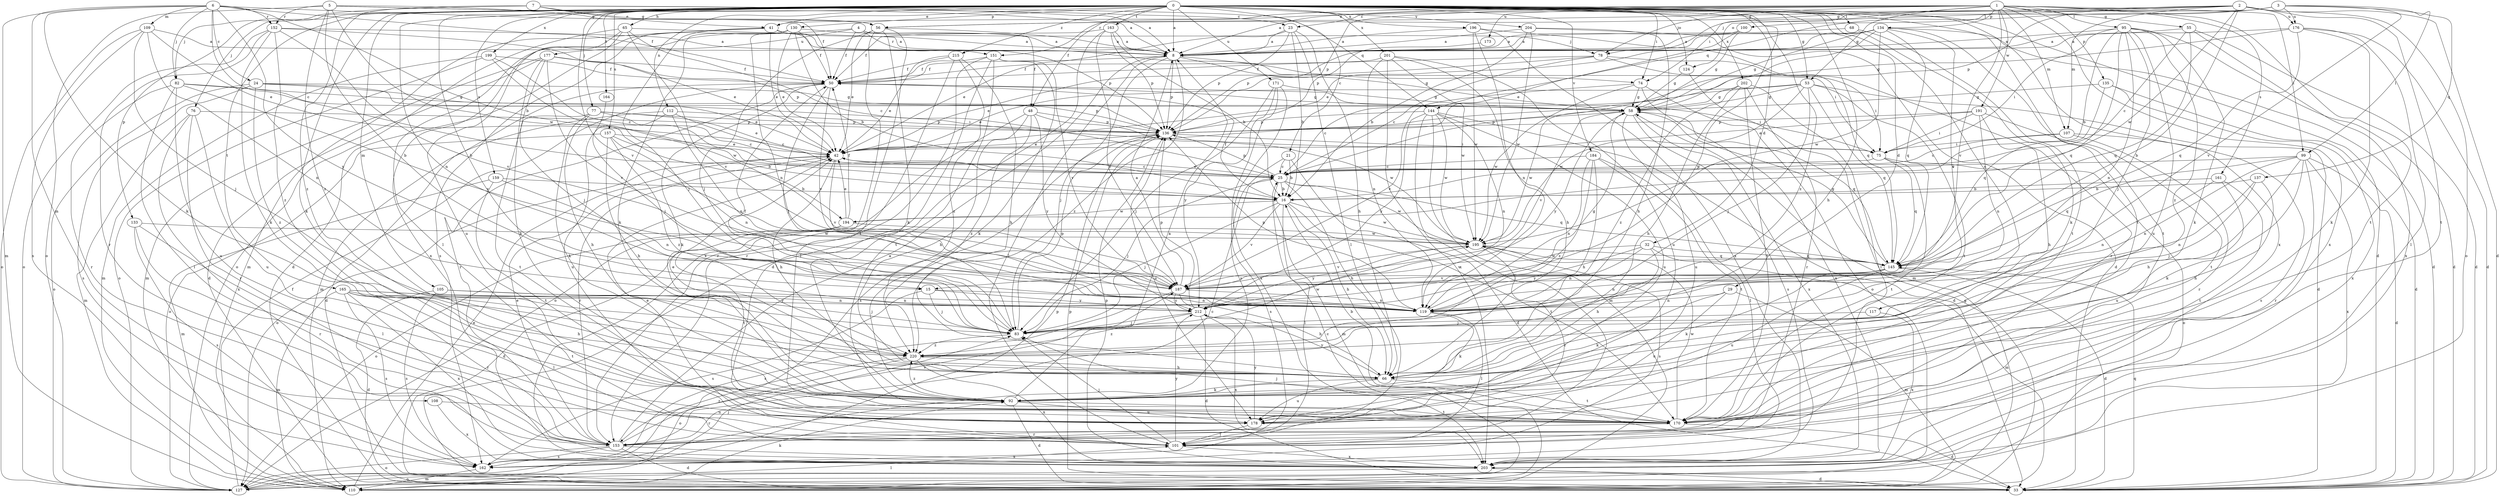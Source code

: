 strict digraph  {
0;
1;
2;
3;
4;
5;
6;
7;
8;
15;
16;
21;
23;
24;
25;
29;
32;
33;
41;
42;
48;
50;
53;
55;
56;
58;
65;
66;
68;
74;
75;
76;
77;
78;
82;
83;
92;
95;
99;
100;
101;
105;
107;
108;
109;
110;
112;
117;
119;
124;
127;
130;
133;
134;
135;
136;
137;
144;
145;
151;
152;
153;
157;
159;
161;
162;
163;
164;
165;
170;
171;
173;
176;
177;
178;
184;
187;
191;
194;
195;
196;
199;
201;
202;
203;
204;
212;
215;
220;
0 -> 8  [label=a];
0 -> 15  [label=b];
0 -> 21  [label=c];
0 -> 29  [label=d];
0 -> 32  [label=d];
0 -> 33  [label=d];
0 -> 41  [label=e];
0 -> 48  [label=f];
0 -> 53  [label=g];
0 -> 65  [label=h];
0 -> 66  [label=h];
0 -> 68  [label=i];
0 -> 74  [label=i];
0 -> 76  [label=j];
0 -> 77  [label=j];
0 -> 92  [label=k];
0 -> 105  [label=m];
0 -> 112  [label=n];
0 -> 117  [label=n];
0 -> 119  [label=n];
0 -> 124  [label=o];
0 -> 130  [label=p];
0 -> 133  [label=p];
0 -> 157  [label=s];
0 -> 159  [label=s];
0 -> 163  [label=t];
0 -> 164  [label=t];
0 -> 165  [label=t];
0 -> 170  [label=t];
0 -> 171  [label=u];
0 -> 184  [label=v];
0 -> 187  [label=v];
0 -> 196  [label=x];
0 -> 199  [label=x];
0 -> 201  [label=x];
0 -> 202  [label=x];
0 -> 203  [label=x];
0 -> 204  [label=y];
0 -> 212  [label=y];
0 -> 215  [label=z];
0 -> 220  [label=z];
1 -> 8  [label=a];
1 -> 23  [label=c];
1 -> 53  [label=g];
1 -> 55  [label=g];
1 -> 74  [label=i];
1 -> 78  [label=j];
1 -> 95  [label=l];
1 -> 99  [label=l];
1 -> 107  [label=m];
1 -> 134  [label=p];
1 -> 135  [label=p];
1 -> 136  [label=p];
1 -> 151  [label=r];
1 -> 161  [label=s];
1 -> 170  [label=t];
1 -> 173  [label=u];
1 -> 187  [label=v];
1 -> 191  [label=w];
1 -> 203  [label=x];
2 -> 15  [label=b];
2 -> 33  [label=d];
2 -> 41  [label=e];
2 -> 56  [label=g];
2 -> 107  [label=m];
2 -> 124  [label=o];
2 -> 127  [label=o];
2 -> 136  [label=p];
2 -> 170  [label=t];
2 -> 176  [label=u];
2 -> 194  [label=w];
3 -> 56  [label=g];
3 -> 78  [label=j];
3 -> 99  [label=l];
3 -> 100  [label=l];
3 -> 137  [label=q];
3 -> 144  [label=q];
3 -> 176  [label=u];
3 -> 187  [label=v];
4 -> 48  [label=f];
4 -> 50  [label=f];
4 -> 78  [label=j];
4 -> 101  [label=l];
4 -> 151  [label=r];
4 -> 177  [label=u];
5 -> 8  [label=a];
5 -> 15  [label=b];
5 -> 23  [label=c];
5 -> 50  [label=f];
5 -> 127  [label=o];
5 -> 152  [label=r];
5 -> 194  [label=w];
5 -> 220  [label=z];
6 -> 16  [label=b];
6 -> 24  [label=c];
6 -> 25  [label=c];
6 -> 50  [label=f];
6 -> 56  [label=g];
6 -> 82  [label=j];
6 -> 92  [label=k];
6 -> 108  [label=m];
6 -> 109  [label=m];
6 -> 110  [label=m];
6 -> 152  [label=r];
6 -> 212  [label=y];
7 -> 8  [label=a];
7 -> 41  [label=e];
7 -> 56  [label=g];
7 -> 82  [label=j];
7 -> 144  [label=q];
7 -> 220  [label=z];
8 -> 50  [label=f];
8 -> 58  [label=g];
8 -> 74  [label=i];
8 -> 83  [label=j];
8 -> 101  [label=l];
8 -> 136  [label=p];
8 -> 220  [label=z];
15 -> 83  [label=j];
15 -> 119  [label=n];
15 -> 162  [label=s];
15 -> 212  [label=y];
16 -> 50  [label=f];
16 -> 66  [label=h];
16 -> 83  [label=j];
16 -> 101  [label=l];
16 -> 170  [label=t];
16 -> 187  [label=v];
16 -> 194  [label=w];
16 -> 195  [label=w];
21 -> 16  [label=b];
21 -> 25  [label=c];
21 -> 33  [label=d];
21 -> 162  [label=s];
23 -> 8  [label=a];
23 -> 16  [label=b];
23 -> 42  [label=e];
23 -> 66  [label=h];
23 -> 101  [label=l];
23 -> 136  [label=p];
24 -> 42  [label=e];
24 -> 58  [label=g];
24 -> 127  [label=o];
24 -> 136  [label=p];
24 -> 162  [label=s];
24 -> 220  [label=z];
25 -> 16  [label=b];
25 -> 42  [label=e];
25 -> 66  [label=h];
25 -> 83  [label=j];
25 -> 110  [label=m];
25 -> 136  [label=p];
25 -> 145  [label=q];
25 -> 195  [label=w];
29 -> 92  [label=k];
29 -> 110  [label=m];
29 -> 119  [label=n];
29 -> 178  [label=u];
32 -> 66  [label=h];
32 -> 110  [label=m];
32 -> 119  [label=n];
32 -> 145  [label=q];
32 -> 187  [label=v];
32 -> 212  [label=y];
33 -> 136  [label=p];
33 -> 145  [label=q];
41 -> 8  [label=a];
41 -> 42  [label=e];
41 -> 75  [label=i];
41 -> 83  [label=j];
41 -> 110  [label=m];
41 -> 136  [label=p];
41 -> 178  [label=u];
42 -> 25  [label=c];
42 -> 66  [label=h];
42 -> 127  [label=o];
42 -> 153  [label=r];
42 -> 187  [label=v];
48 -> 66  [label=h];
48 -> 127  [label=o];
48 -> 136  [label=p];
48 -> 195  [label=w];
48 -> 212  [label=y];
48 -> 220  [label=z];
50 -> 58  [label=g];
50 -> 75  [label=i];
50 -> 83  [label=j];
50 -> 92  [label=k];
50 -> 110  [label=m];
50 -> 153  [label=r];
50 -> 187  [label=v];
53 -> 25  [label=c];
53 -> 33  [label=d];
53 -> 42  [label=e];
53 -> 58  [label=g];
53 -> 83  [label=j];
53 -> 145  [label=q];
53 -> 170  [label=t];
53 -> 195  [label=w];
55 -> 8  [label=a];
55 -> 25  [label=c];
55 -> 33  [label=d];
55 -> 145  [label=q];
55 -> 203  [label=x];
56 -> 8  [label=a];
56 -> 42  [label=e];
56 -> 83  [label=j];
56 -> 92  [label=k];
56 -> 170  [label=t];
56 -> 203  [label=x];
58 -> 136  [label=p];
58 -> 145  [label=q];
58 -> 162  [label=s];
58 -> 178  [label=u];
58 -> 187  [label=v];
58 -> 195  [label=w];
58 -> 203  [label=x];
58 -> 212  [label=y];
65 -> 8  [label=a];
65 -> 25  [label=c];
65 -> 33  [label=d];
65 -> 127  [label=o];
65 -> 187  [label=v];
65 -> 203  [label=x];
66 -> 42  [label=e];
66 -> 92  [label=k];
66 -> 170  [label=t];
66 -> 178  [label=u];
66 -> 212  [label=y];
68 -> 8  [label=a];
68 -> 92  [label=k];
68 -> 170  [label=t];
74 -> 58  [label=g];
74 -> 127  [label=o];
74 -> 187  [label=v];
74 -> 195  [label=w];
74 -> 203  [label=x];
75 -> 25  [label=c];
75 -> 127  [label=o];
75 -> 145  [label=q];
75 -> 170  [label=t];
76 -> 110  [label=m];
76 -> 136  [label=p];
76 -> 153  [label=r];
76 -> 178  [label=u];
76 -> 203  [label=x];
77 -> 25  [label=c];
77 -> 42  [label=e];
77 -> 66  [label=h];
77 -> 92  [label=k];
77 -> 136  [label=p];
77 -> 170  [label=t];
78 -> 25  [label=c];
78 -> 42  [label=e];
78 -> 50  [label=f];
78 -> 75  [label=i];
78 -> 153  [label=r];
82 -> 58  [label=g];
82 -> 75  [label=i];
82 -> 101  [label=l];
82 -> 153  [label=r];
82 -> 178  [label=u];
82 -> 187  [label=v];
83 -> 50  [label=f];
83 -> 136  [label=p];
83 -> 195  [label=w];
83 -> 220  [label=z];
92 -> 8  [label=a];
92 -> 33  [label=d];
92 -> 153  [label=r];
92 -> 170  [label=t];
92 -> 178  [label=u];
92 -> 220  [label=z];
95 -> 8  [label=a];
95 -> 16  [label=b];
95 -> 33  [label=d];
95 -> 75  [label=i];
95 -> 83  [label=j];
95 -> 92  [label=k];
95 -> 119  [label=n];
95 -> 145  [label=q];
95 -> 178  [label=u];
95 -> 220  [label=z];
99 -> 25  [label=c];
99 -> 33  [label=d];
99 -> 66  [label=h];
99 -> 92  [label=k];
99 -> 119  [label=n];
99 -> 145  [label=q];
99 -> 153  [label=r];
99 -> 203  [label=x];
100 -> 8  [label=a];
100 -> 42  [label=e];
100 -> 58  [label=g];
101 -> 42  [label=e];
101 -> 83  [label=j];
101 -> 203  [label=x];
101 -> 212  [label=y];
105 -> 33  [label=d];
105 -> 83  [label=j];
105 -> 119  [label=n];
105 -> 162  [label=s];
107 -> 25  [label=c];
107 -> 75  [label=i];
107 -> 153  [label=r];
107 -> 162  [label=s];
108 -> 178  [label=u];
108 -> 203  [label=x];
109 -> 8  [label=a];
109 -> 42  [label=e];
109 -> 83  [label=j];
109 -> 119  [label=n];
109 -> 127  [label=o];
109 -> 162  [label=s];
110 -> 25  [label=c];
110 -> 42  [label=e];
110 -> 58  [label=g];
110 -> 83  [label=j];
110 -> 92  [label=k];
112 -> 25  [label=c];
112 -> 33  [label=d];
112 -> 119  [label=n];
112 -> 136  [label=p];
112 -> 178  [label=u];
117 -> 83  [label=j];
117 -> 203  [label=x];
119 -> 58  [label=g];
119 -> 92  [label=k];
119 -> 101  [label=l];
119 -> 136  [label=p];
124 -> 58  [label=g];
124 -> 110  [label=m];
127 -> 50  [label=f];
127 -> 101  [label=l];
127 -> 136  [label=p];
130 -> 8  [label=a];
130 -> 16  [label=b];
130 -> 42  [label=e];
130 -> 50  [label=f];
130 -> 92  [label=k];
130 -> 119  [label=n];
130 -> 162  [label=s];
133 -> 101  [label=l];
133 -> 153  [label=r];
133 -> 162  [label=s];
133 -> 195  [label=w];
134 -> 8  [label=a];
134 -> 25  [label=c];
134 -> 33  [label=d];
134 -> 42  [label=e];
134 -> 58  [label=g];
134 -> 136  [label=p];
134 -> 145  [label=q];
134 -> 170  [label=t];
134 -> 187  [label=v];
134 -> 195  [label=w];
135 -> 33  [label=d];
135 -> 58  [label=g];
135 -> 145  [label=q];
135 -> 203  [label=x];
136 -> 42  [label=e];
136 -> 75  [label=i];
136 -> 162  [label=s];
136 -> 178  [label=u];
137 -> 16  [label=b];
137 -> 66  [label=h];
137 -> 83  [label=j];
137 -> 119  [label=n];
144 -> 33  [label=d];
144 -> 101  [label=l];
144 -> 110  [label=m];
144 -> 119  [label=n];
144 -> 136  [label=p];
144 -> 178  [label=u];
144 -> 195  [label=w];
144 -> 212  [label=y];
145 -> 33  [label=d];
145 -> 58  [label=g];
145 -> 92  [label=k];
145 -> 119  [label=n];
145 -> 178  [label=u];
145 -> 187  [label=v];
145 -> 195  [label=w];
151 -> 50  [label=f];
151 -> 92  [label=k];
151 -> 101  [label=l];
151 -> 153  [label=r];
151 -> 170  [label=t];
151 -> 187  [label=v];
152 -> 8  [label=a];
152 -> 42  [label=e];
152 -> 92  [label=k];
152 -> 127  [label=o];
152 -> 153  [label=r];
152 -> 187  [label=v];
152 -> 220  [label=z];
153 -> 8  [label=a];
153 -> 25  [label=c];
153 -> 33  [label=d];
153 -> 42  [label=e];
153 -> 127  [label=o];
153 -> 162  [label=s];
153 -> 187  [label=v];
153 -> 203  [label=x];
157 -> 16  [label=b];
157 -> 42  [label=e];
157 -> 66  [label=h];
157 -> 119  [label=n];
157 -> 127  [label=o];
157 -> 220  [label=z];
159 -> 16  [label=b];
159 -> 110  [label=m];
159 -> 119  [label=n];
159 -> 170  [label=t];
161 -> 16  [label=b];
161 -> 119  [label=n];
161 -> 170  [label=t];
161 -> 178  [label=u];
162 -> 110  [label=m];
163 -> 8  [label=a];
163 -> 16  [label=b];
163 -> 33  [label=d];
163 -> 50  [label=f];
163 -> 136  [label=p];
163 -> 187  [label=v];
164 -> 83  [label=j];
165 -> 66  [label=h];
165 -> 101  [label=l];
165 -> 110  [label=m];
165 -> 119  [label=n];
165 -> 153  [label=r];
165 -> 162  [label=s];
165 -> 170  [label=t];
165 -> 203  [label=x];
165 -> 212  [label=y];
170 -> 16  [label=b];
170 -> 33  [label=d];
170 -> 83  [label=j];
170 -> 153  [label=r];
170 -> 195  [label=w];
171 -> 58  [label=g];
171 -> 83  [label=j];
171 -> 162  [label=s];
171 -> 203  [label=x];
171 -> 212  [label=y];
173 -> 136  [label=p];
176 -> 8  [label=a];
176 -> 33  [label=d];
176 -> 58  [label=g];
176 -> 92  [label=k];
176 -> 101  [label=l];
176 -> 145  [label=q];
177 -> 33  [label=d];
177 -> 50  [label=f];
177 -> 83  [label=j];
177 -> 92  [label=k];
177 -> 110  [label=m];
177 -> 136  [label=p];
177 -> 187  [label=v];
178 -> 101  [label=l];
178 -> 212  [label=y];
184 -> 25  [label=c];
184 -> 66  [label=h];
184 -> 101  [label=l];
184 -> 119  [label=n];
184 -> 170  [label=t];
184 -> 220  [label=z];
187 -> 8  [label=a];
187 -> 66  [label=h];
187 -> 119  [label=n];
187 -> 162  [label=s];
187 -> 212  [label=y];
191 -> 42  [label=e];
191 -> 66  [label=h];
191 -> 75  [label=i];
191 -> 119  [label=n];
191 -> 136  [label=p];
191 -> 170  [label=t];
194 -> 33  [label=d];
194 -> 42  [label=e];
194 -> 50  [label=f];
194 -> 127  [label=o];
194 -> 170  [label=t];
194 -> 195  [label=w];
195 -> 145  [label=q];
195 -> 153  [label=r];
195 -> 162  [label=s];
195 -> 187  [label=v];
195 -> 212  [label=y];
196 -> 8  [label=a];
196 -> 119  [label=n];
196 -> 145  [label=q];
196 -> 195  [label=w];
196 -> 203  [label=x];
199 -> 25  [label=c];
199 -> 50  [label=f];
199 -> 110  [label=m];
199 -> 127  [label=o];
199 -> 195  [label=w];
201 -> 50  [label=f];
201 -> 66  [label=h];
201 -> 119  [label=n];
201 -> 178  [label=u];
201 -> 195  [label=w];
201 -> 203  [label=x];
202 -> 58  [label=g];
202 -> 66  [label=h];
202 -> 101  [label=l];
202 -> 153  [label=r];
202 -> 170  [label=t];
202 -> 220  [label=z];
203 -> 33  [label=d];
203 -> 127  [label=o];
203 -> 136  [label=p];
204 -> 8  [label=a];
204 -> 16  [label=b];
204 -> 33  [label=d];
204 -> 66  [label=h];
204 -> 195  [label=w];
212 -> 33  [label=d];
212 -> 83  [label=j];
212 -> 136  [label=p];
212 -> 203  [label=x];
212 -> 220  [label=z];
215 -> 42  [label=e];
215 -> 50  [label=f];
215 -> 66  [label=h];
215 -> 153  [label=r];
215 -> 220  [label=z];
220 -> 66  [label=h];
220 -> 127  [label=o];
220 -> 153  [label=r];
220 -> 203  [label=x];
}
